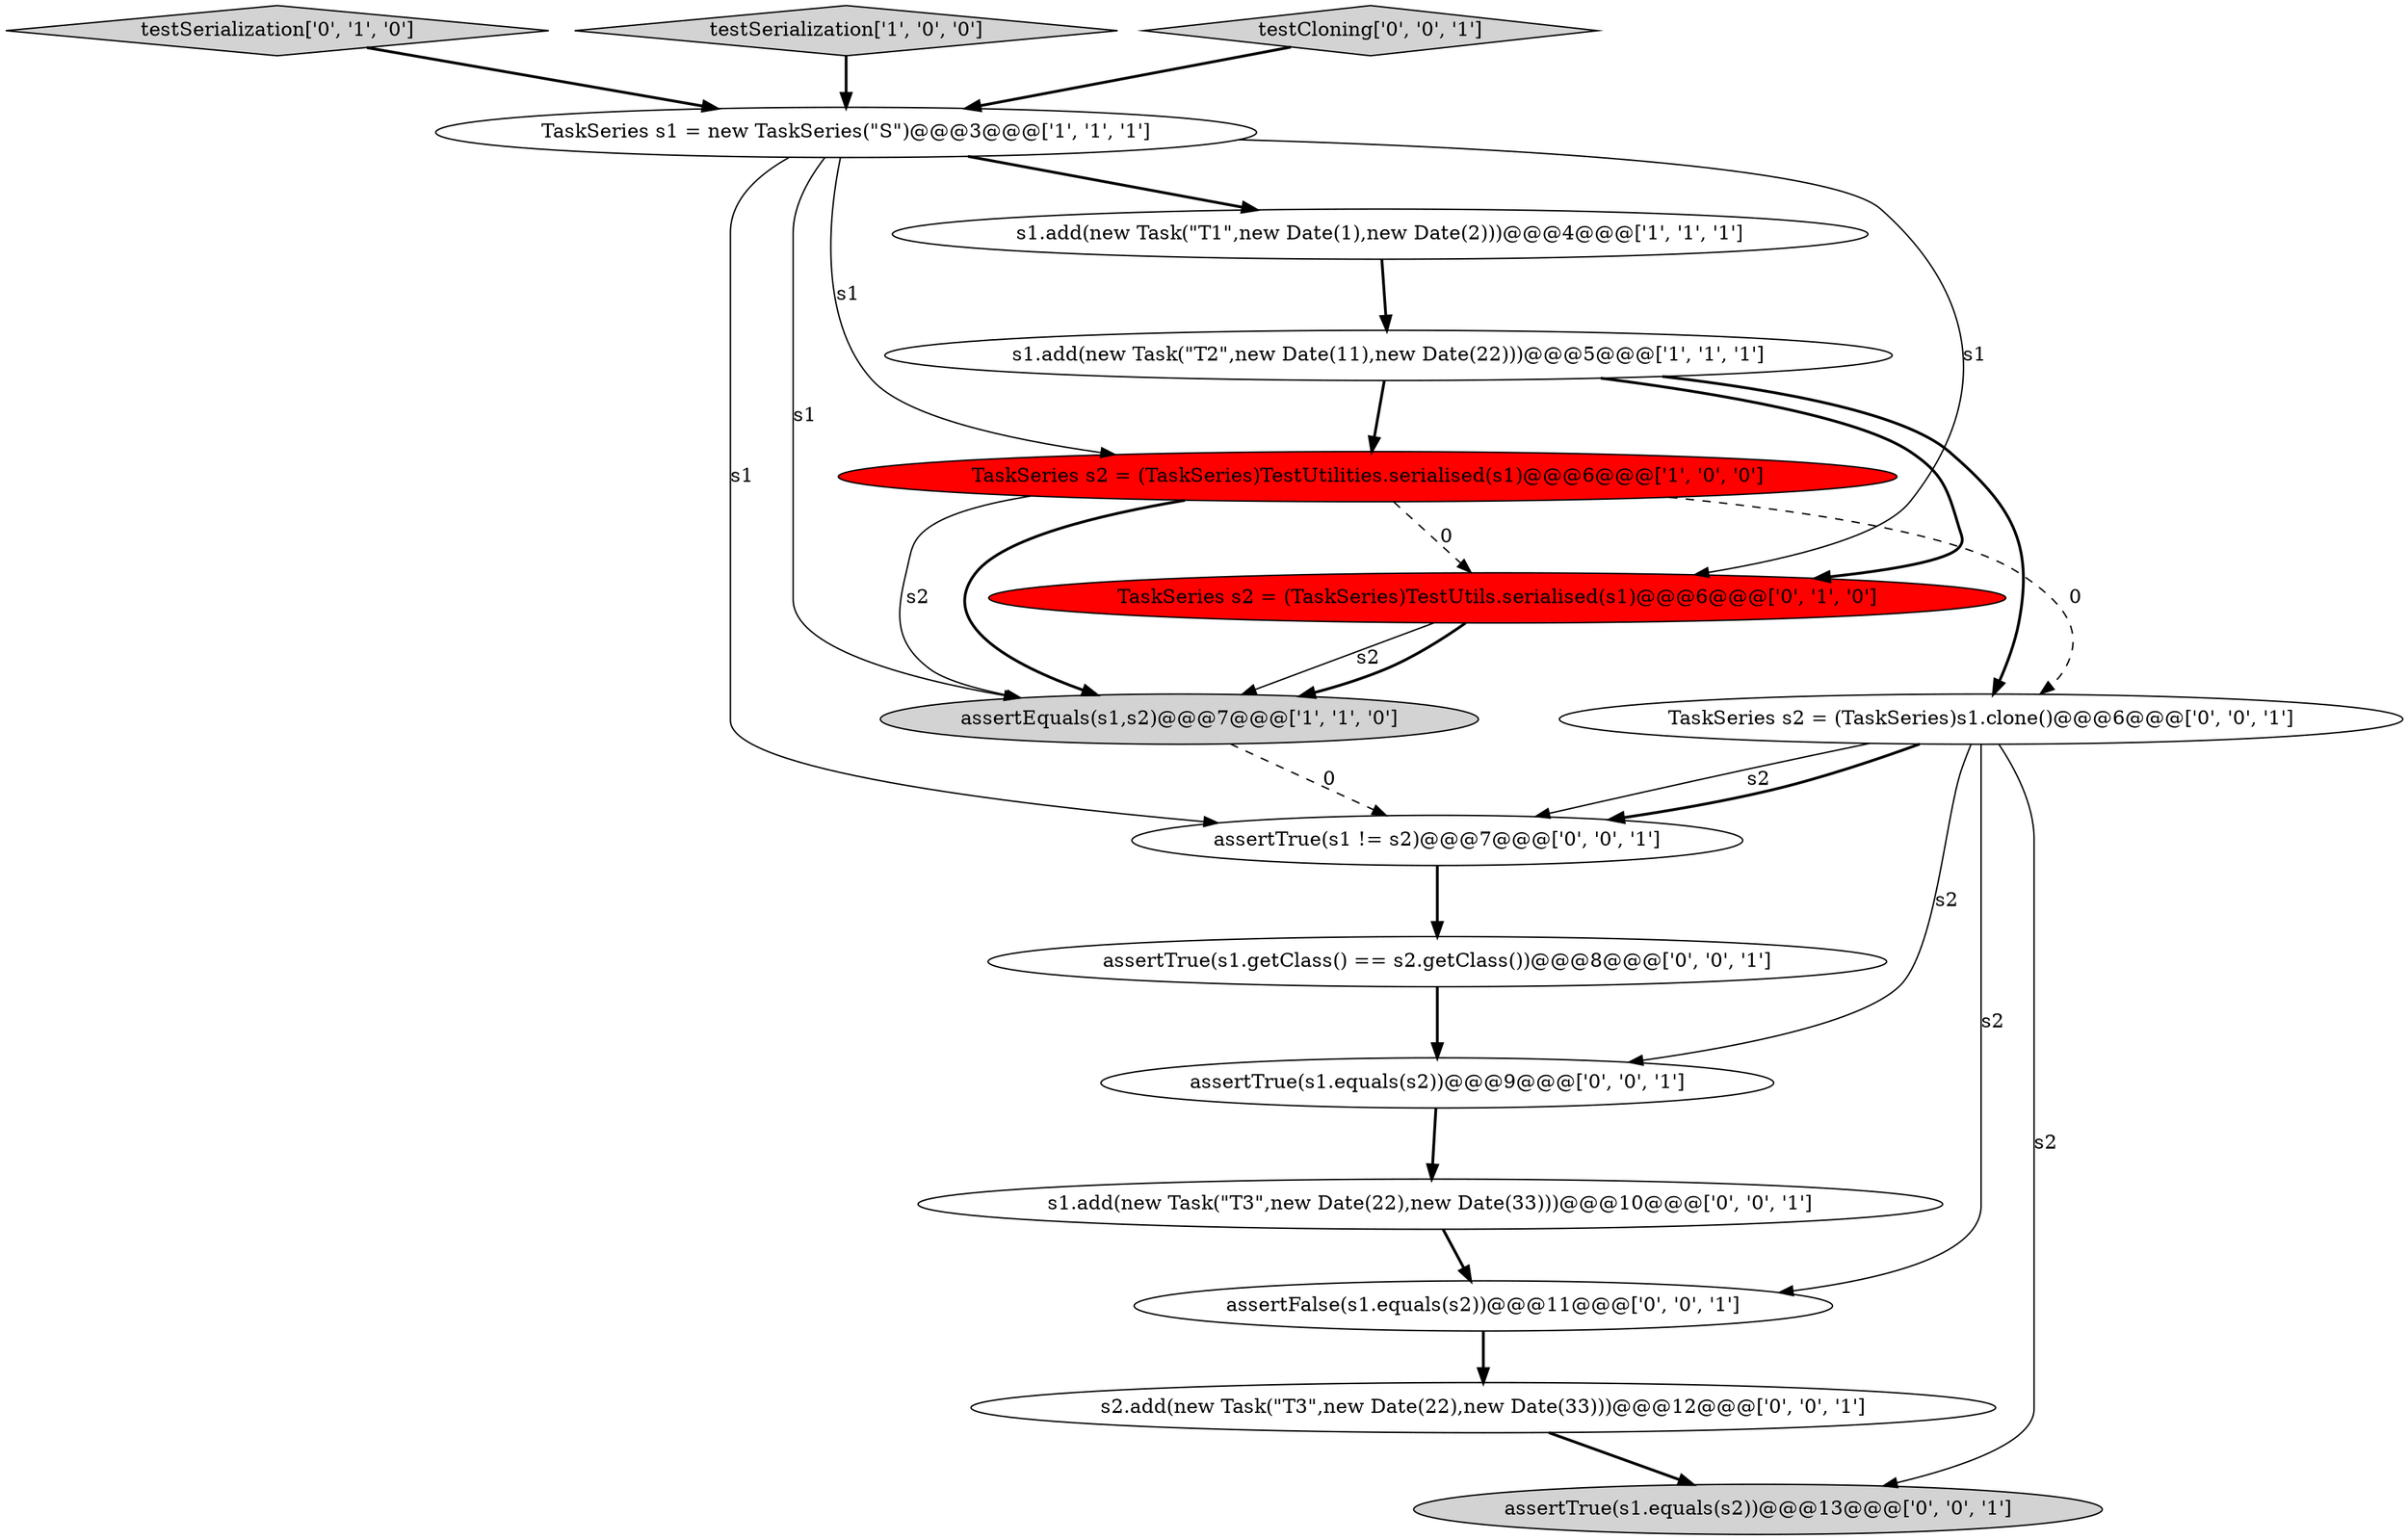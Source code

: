 digraph {
2 [style = filled, label = "TaskSeries s1 = new TaskSeries(\"S\")@@@3@@@['1', '1', '1']", fillcolor = white, shape = ellipse image = "AAA0AAABBB1BBB"];
9 [style = filled, label = "assertTrue(s1.equals(s2))@@@13@@@['0', '0', '1']", fillcolor = lightgray, shape = ellipse image = "AAA0AAABBB3BBB"];
13 [style = filled, label = "s1.add(new Task(\"T3\",new Date(22),new Date(33)))@@@10@@@['0', '0', '1']", fillcolor = white, shape = ellipse image = "AAA0AAABBB3BBB"];
5 [style = filled, label = "assertEquals(s1,s2)@@@7@@@['1', '1', '0']", fillcolor = lightgray, shape = ellipse image = "AAA0AAABBB1BBB"];
11 [style = filled, label = "assertFalse(s1.equals(s2))@@@11@@@['0', '0', '1']", fillcolor = white, shape = ellipse image = "AAA0AAABBB3BBB"];
10 [style = filled, label = "assertTrue(s1.equals(s2))@@@9@@@['0', '0', '1']", fillcolor = white, shape = ellipse image = "AAA0AAABBB3BBB"];
14 [style = filled, label = "assertTrue(s1.getClass() == s2.getClass())@@@8@@@['0', '0', '1']", fillcolor = white, shape = ellipse image = "AAA0AAABBB3BBB"];
15 [style = filled, label = "s2.add(new Task(\"T3\",new Date(22),new Date(33)))@@@12@@@['0', '0', '1']", fillcolor = white, shape = ellipse image = "AAA0AAABBB3BBB"];
0 [style = filled, label = "s1.add(new Task(\"T2\",new Date(11),new Date(22)))@@@5@@@['1', '1', '1']", fillcolor = white, shape = ellipse image = "AAA0AAABBB1BBB"];
3 [style = filled, label = "TaskSeries s2 = (TaskSeries)TestUtilities.serialised(s1)@@@6@@@['1', '0', '0']", fillcolor = red, shape = ellipse image = "AAA1AAABBB1BBB"];
6 [style = filled, label = "testSerialization['0', '1', '0']", fillcolor = lightgray, shape = diamond image = "AAA0AAABBB2BBB"];
1 [style = filled, label = "s1.add(new Task(\"T1\",new Date(1),new Date(2)))@@@4@@@['1', '1', '1']", fillcolor = white, shape = ellipse image = "AAA0AAABBB1BBB"];
8 [style = filled, label = "TaskSeries s2 = (TaskSeries)s1.clone()@@@6@@@['0', '0', '1']", fillcolor = white, shape = ellipse image = "AAA0AAABBB3BBB"];
4 [style = filled, label = "testSerialization['1', '0', '0']", fillcolor = lightgray, shape = diamond image = "AAA0AAABBB1BBB"];
7 [style = filled, label = "TaskSeries s2 = (TaskSeries)TestUtils.serialised(s1)@@@6@@@['0', '1', '0']", fillcolor = red, shape = ellipse image = "AAA1AAABBB2BBB"];
12 [style = filled, label = "assertTrue(s1 != s2)@@@7@@@['0', '0', '1']", fillcolor = white, shape = ellipse image = "AAA0AAABBB3BBB"];
16 [style = filled, label = "testCloning['0', '0', '1']", fillcolor = lightgray, shape = diamond image = "AAA0AAABBB3BBB"];
0->3 [style = bold, label=""];
8->12 [style = solid, label="s2"];
5->12 [style = dashed, label="0"];
3->7 [style = dashed, label="0"];
2->5 [style = solid, label="s1"];
2->1 [style = bold, label=""];
8->9 [style = solid, label="s2"];
14->10 [style = bold, label=""];
1->0 [style = bold, label=""];
4->2 [style = bold, label=""];
16->2 [style = bold, label=""];
7->5 [style = solid, label="s2"];
13->11 [style = bold, label=""];
2->12 [style = solid, label="s1"];
11->15 [style = bold, label=""];
0->7 [style = bold, label=""];
6->2 [style = bold, label=""];
8->10 [style = solid, label="s2"];
3->5 [style = solid, label="s2"];
3->5 [style = bold, label=""];
7->5 [style = bold, label=""];
10->13 [style = bold, label=""];
8->11 [style = solid, label="s2"];
15->9 [style = bold, label=""];
12->14 [style = bold, label=""];
0->8 [style = bold, label=""];
3->8 [style = dashed, label="0"];
2->3 [style = solid, label="s1"];
8->12 [style = bold, label=""];
2->7 [style = solid, label="s1"];
}
